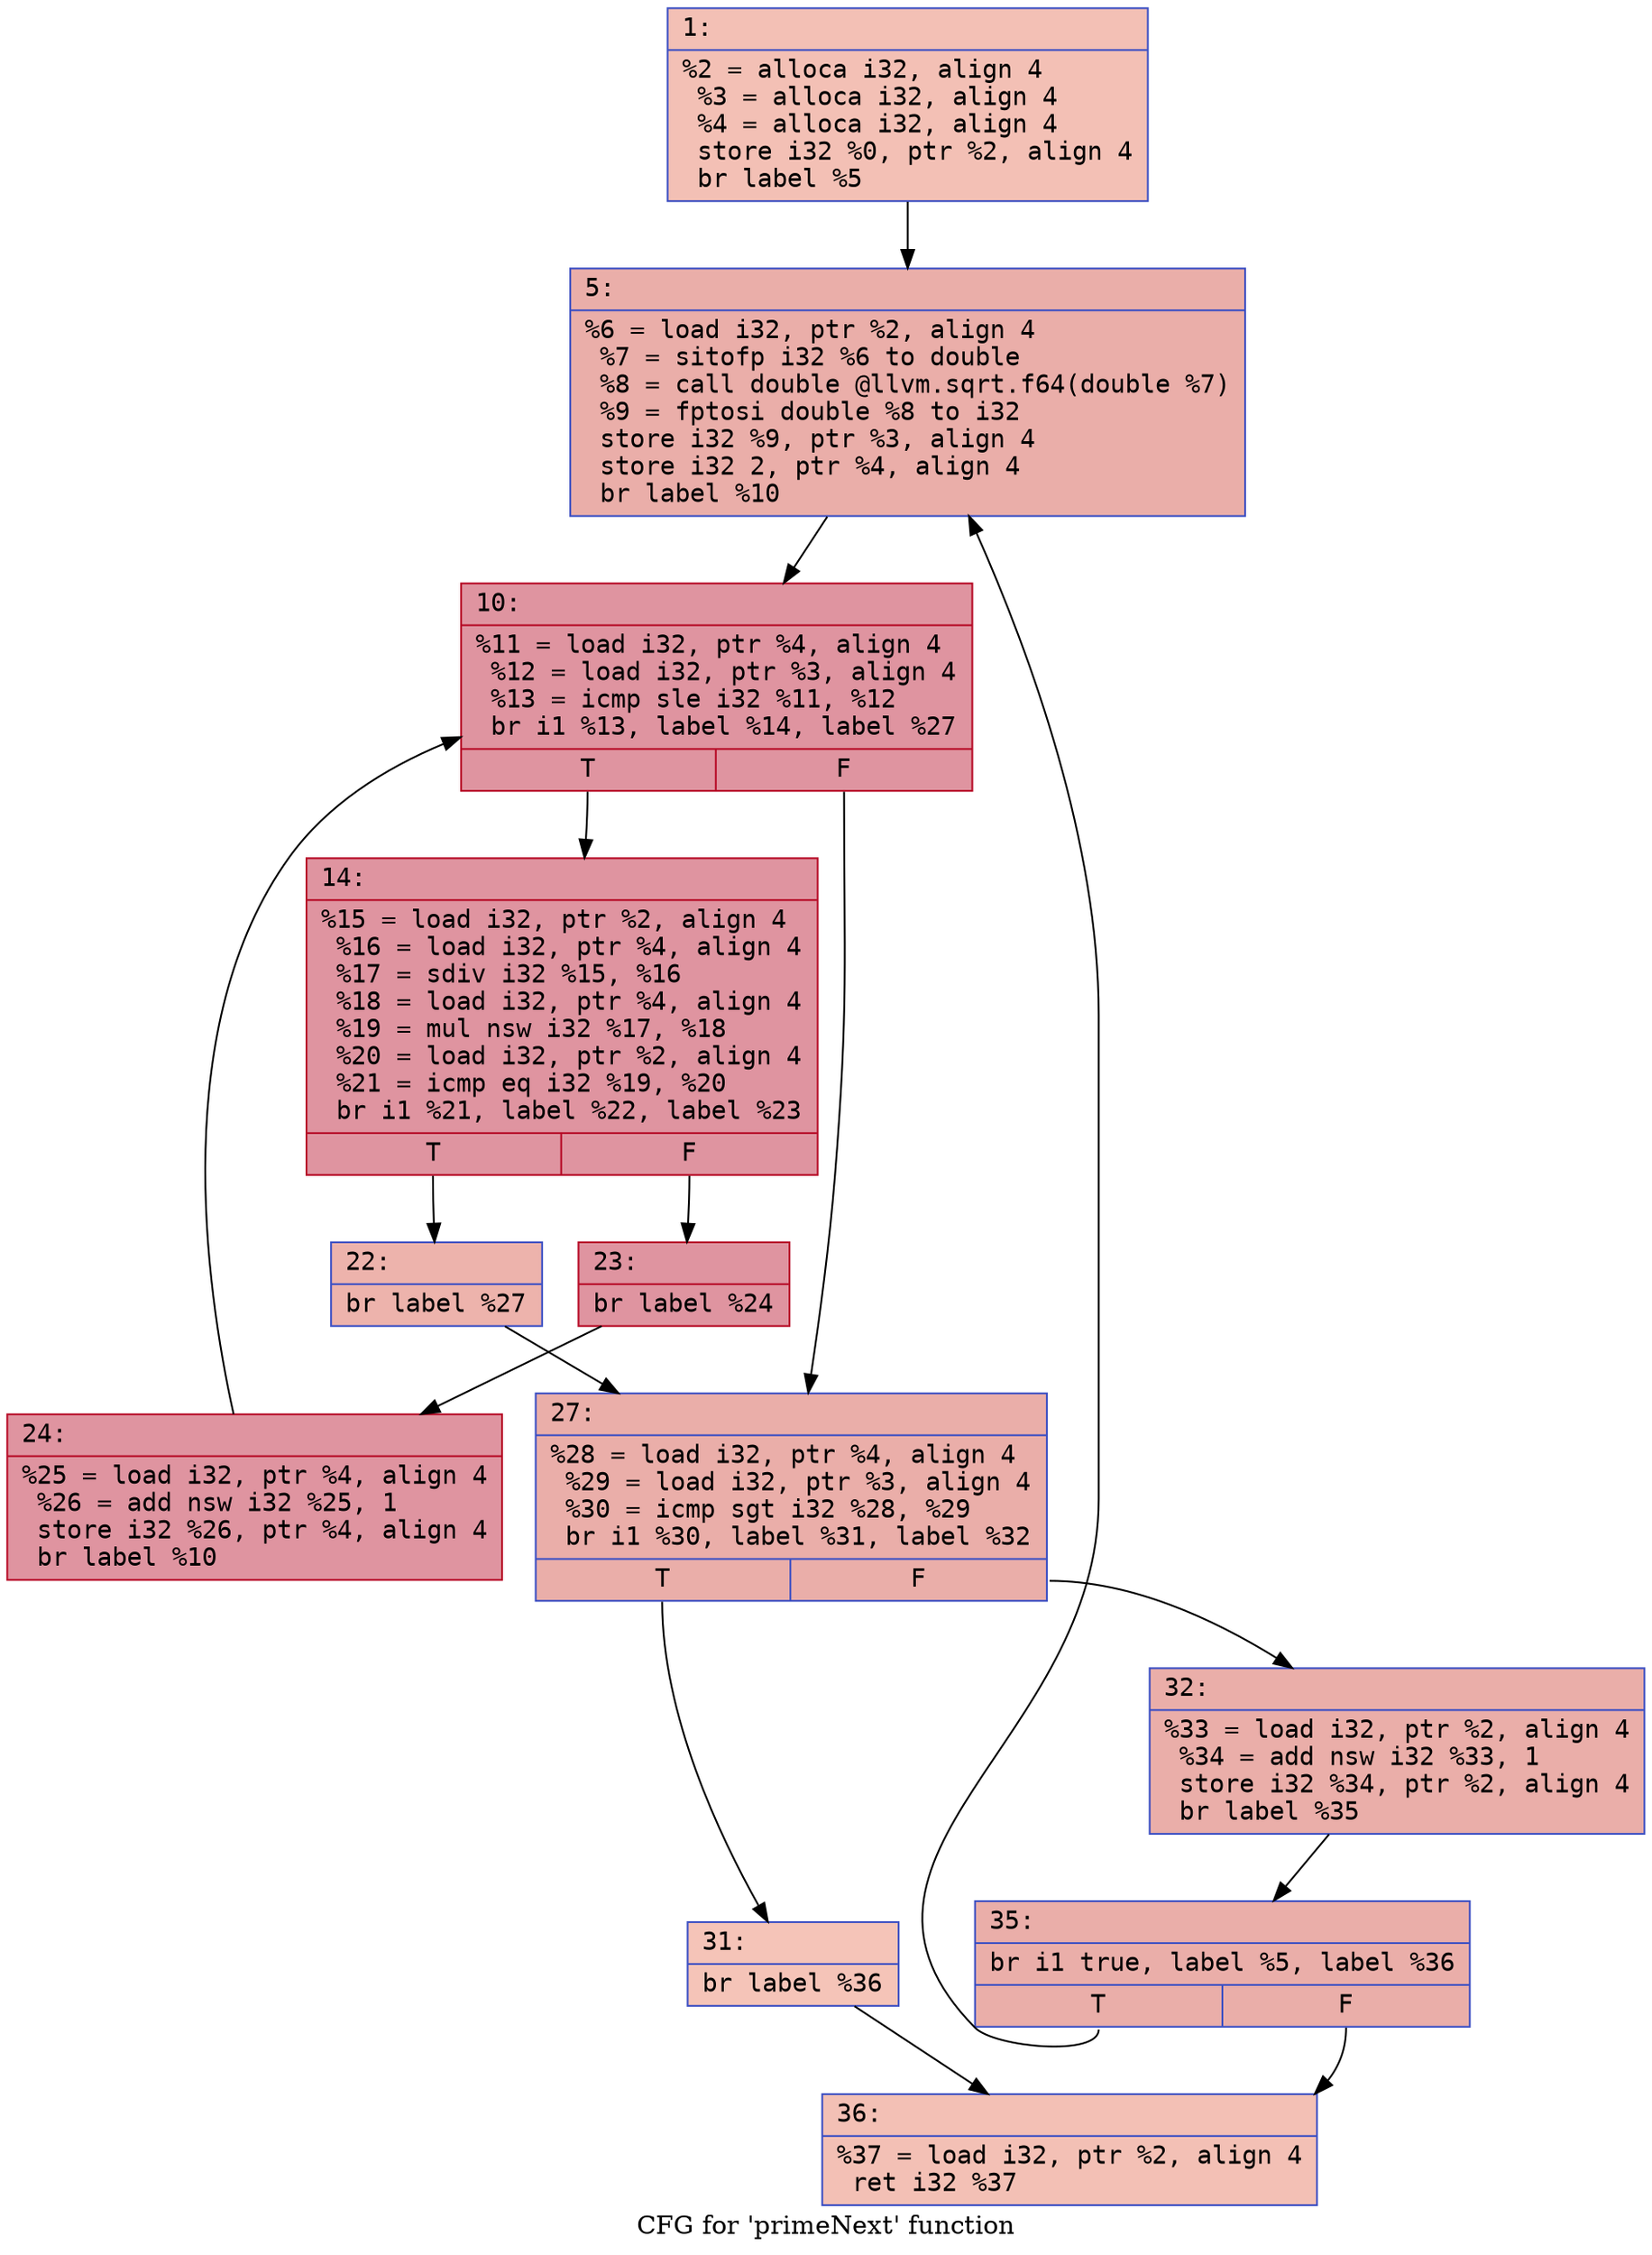 digraph "CFG for 'primeNext' function" {
	label="CFG for 'primeNext' function";

	Node0x60000374def0 [shape=record,color="#3d50c3ff", style=filled, fillcolor="#e5705870" fontname="Courier",label="{1:\l|  %2 = alloca i32, align 4\l  %3 = alloca i32, align 4\l  %4 = alloca i32, align 4\l  store i32 %0, ptr %2, align 4\l  br label %5\l}"];
	Node0x60000374def0 -> Node0x60000374dea0[tooltip="1 -> 5\nProbability 100.00%" ];
	Node0x60000374dea0 [shape=record,color="#3d50c3ff", style=filled, fillcolor="#d0473d70" fontname="Courier",label="{5:\l|  %6 = load i32, ptr %2, align 4\l  %7 = sitofp i32 %6 to double\l  %8 = call double @llvm.sqrt.f64(double %7)\l  %9 = fptosi double %8 to i32\l  store i32 %9, ptr %3, align 4\l  store i32 2, ptr %4, align 4\l  br label %10\l}"];
	Node0x60000374dea0 -> Node0x60000374df40[tooltip="5 -> 10\nProbability 100.00%" ];
	Node0x60000374df40 [shape=record,color="#b70d28ff", style=filled, fillcolor="#b70d2870" fontname="Courier",label="{10:\l|  %11 = load i32, ptr %4, align 4\l  %12 = load i32, ptr %3, align 4\l  %13 = icmp sle i32 %11, %12\l  br i1 %13, label %14, label %27\l|{<s0>T|<s1>F}}"];
	Node0x60000374df40:s0 -> Node0x60000374df90[tooltip="10 -> 14\nProbability 96.88%" ];
	Node0x60000374df40:s1 -> Node0x60000374e0d0[tooltip="10 -> 27\nProbability 3.12%" ];
	Node0x60000374df90 [shape=record,color="#b70d28ff", style=filled, fillcolor="#b70d2870" fontname="Courier",label="{14:\l|  %15 = load i32, ptr %2, align 4\l  %16 = load i32, ptr %4, align 4\l  %17 = sdiv i32 %15, %16\l  %18 = load i32, ptr %4, align 4\l  %19 = mul nsw i32 %17, %18\l  %20 = load i32, ptr %2, align 4\l  %21 = icmp eq i32 %19, %20\l  br i1 %21, label %22, label %23\l|{<s0>T|<s1>F}}"];
	Node0x60000374df90:s0 -> Node0x60000374dfe0[tooltip="14 -> 22\nProbability 3.12%" ];
	Node0x60000374df90:s1 -> Node0x60000374e030[tooltip="14 -> 23\nProbability 96.88%" ];
	Node0x60000374dfe0 [shape=record,color="#3d50c3ff", style=filled, fillcolor="#d6524470" fontname="Courier",label="{22:\l|  br label %27\l}"];
	Node0x60000374dfe0 -> Node0x60000374e0d0[tooltip="22 -> 27\nProbability 100.00%" ];
	Node0x60000374e030 [shape=record,color="#b70d28ff", style=filled, fillcolor="#b70d2870" fontname="Courier",label="{23:\l|  br label %24\l}"];
	Node0x60000374e030 -> Node0x60000374e080[tooltip="23 -> 24\nProbability 100.00%" ];
	Node0x60000374e080 [shape=record,color="#b70d28ff", style=filled, fillcolor="#b70d2870" fontname="Courier",label="{24:\l|  %25 = load i32, ptr %4, align 4\l  %26 = add nsw i32 %25, 1\l  store i32 %26, ptr %4, align 4\l  br label %10\l}"];
	Node0x60000374e080 -> Node0x60000374df40[tooltip="24 -> 10\nProbability 100.00%" ];
	Node0x60000374e0d0 [shape=record,color="#3d50c3ff", style=filled, fillcolor="#d0473d70" fontname="Courier",label="{27:\l|  %28 = load i32, ptr %4, align 4\l  %29 = load i32, ptr %3, align 4\l  %30 = icmp sgt i32 %28, %29\l  br i1 %30, label %31, label %32\l|{<s0>T|<s1>F}}"];
	Node0x60000374e0d0:s0 -> Node0x60000374e120[tooltip="27 -> 31\nProbability 3.12%" ];
	Node0x60000374e0d0:s1 -> Node0x60000374e170[tooltip="27 -> 32\nProbability 96.88%" ];
	Node0x60000374e120 [shape=record,color="#3d50c3ff", style=filled, fillcolor="#e97a5f70" fontname="Courier",label="{31:\l|  br label %36\l}"];
	Node0x60000374e120 -> Node0x60000374e210[tooltip="31 -> 36\nProbability 100.00%" ];
	Node0x60000374e170 [shape=record,color="#3d50c3ff", style=filled, fillcolor="#d0473d70" fontname="Courier",label="{32:\l|  %33 = load i32, ptr %2, align 4\l  %34 = add nsw i32 %33, 1\l  store i32 %34, ptr %2, align 4\l  br label %35\l}"];
	Node0x60000374e170 -> Node0x60000374e1c0[tooltip="32 -> 35\nProbability 100.00%" ];
	Node0x60000374e1c0 [shape=record,color="#3d50c3ff", style=filled, fillcolor="#d0473d70" fontname="Courier",label="{35:\l|  br i1 true, label %5, label %36\l|{<s0>T|<s1>F}}"];
	Node0x60000374e1c0:s0 -> Node0x60000374dea0[tooltip="35 -> 5\nProbability 96.88%" ];
	Node0x60000374e1c0:s1 -> Node0x60000374e210[tooltip="35 -> 36\nProbability 3.12%" ];
	Node0x60000374e210 [shape=record,color="#3d50c3ff", style=filled, fillcolor="#e5705870" fontname="Courier",label="{36:\l|  %37 = load i32, ptr %2, align 4\l  ret i32 %37\l}"];
}
